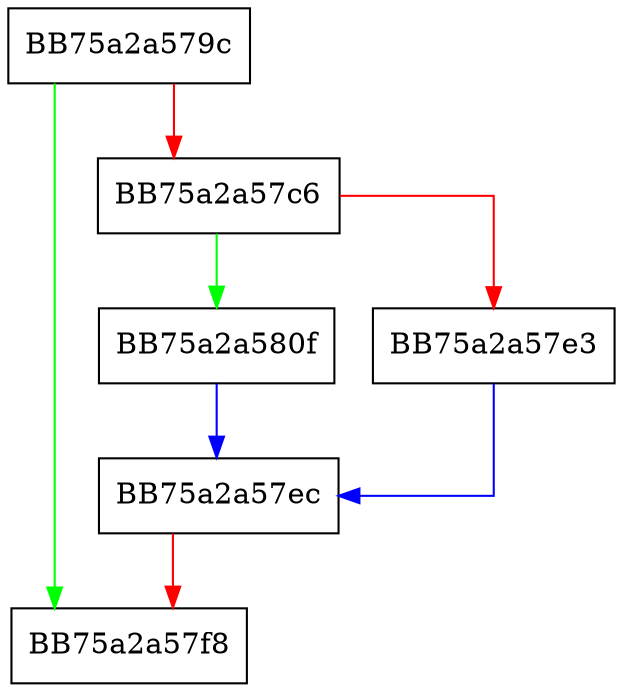 digraph sqlite3_bind_int64 {
  node [shape="box"];
  graph [splines=ortho];
  BB75a2a579c -> BB75a2a57f8 [color="green"];
  BB75a2a579c -> BB75a2a57c6 [color="red"];
  BB75a2a57c6 -> BB75a2a580f [color="green"];
  BB75a2a57c6 -> BB75a2a57e3 [color="red"];
  BB75a2a57e3 -> BB75a2a57ec [color="blue"];
  BB75a2a57ec -> BB75a2a57f8 [color="red"];
  BB75a2a580f -> BB75a2a57ec [color="blue"];
}